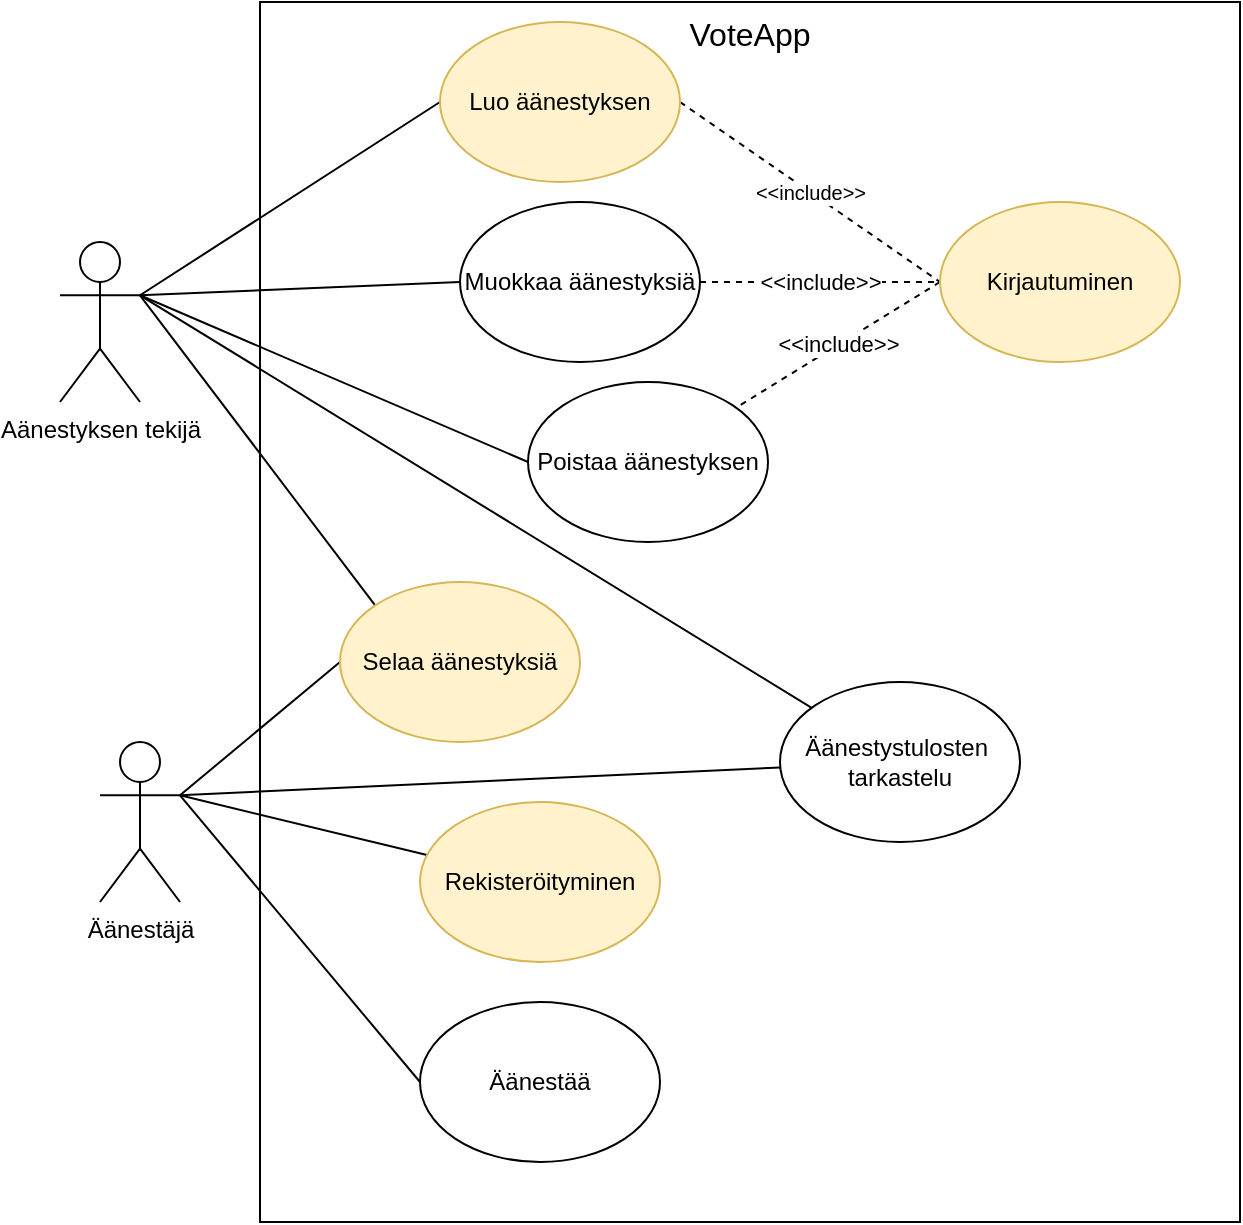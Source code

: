 <mxfile version="13.10.2" type="device" pages="2"><diagram id="aXUzEIALXjILgqQjES93" name="UseCase"><mxGraphModel dx="1422" dy="738" grid="1" gridSize="10" guides="1" tooltips="1" connect="1" arrows="1" fold="1" page="1" pageScale="1" pageWidth="827" pageHeight="1169" math="0" shadow="0"><root><mxCell id="Quk3XFfk6msulrKUDnCM-0"/><mxCell id="Quk3XFfk6msulrKUDnCM-1" parent="Quk3XFfk6msulrKUDnCM-0"/><mxCell id="OUVxB4Yv_TNwR6XSdUoU-0" value="VoteApp" style="rounded=0;whiteSpace=wrap;html=1;horizontal=1;verticalAlign=top;fontSize=16;" vertex="1" parent="Quk3XFfk6msulrKUDnCM-1"><mxGeometry x="220" y="40" width="490" height="610" as="geometry"/></mxCell><mxCell id="OUVxB4Yv_TNwR6XSdUoU-1" style="edgeStyle=none;rounded=0;orthogonalLoop=1;jettySize=auto;html=1;exitX=1;exitY=0.333;exitDx=0;exitDy=0;exitPerimeter=0;entryX=0;entryY=0.5;entryDx=0;entryDy=0;endArrow=none;endFill=0;fontSize=16;" edge="1" parent="Quk3XFfk6msulrKUDnCM-1" source="OUVxB4Yv_TNwR6XSdUoU-3" target="OUVxB4Yv_TNwR6XSdUoU-10"><mxGeometry relative="1" as="geometry"/></mxCell><mxCell id="OUVxB4Yv_TNwR6XSdUoU-2" style="edgeStyle=none;rounded=0;orthogonalLoop=1;jettySize=auto;html=1;exitX=1;exitY=0.333;exitDx=0;exitDy=0;exitPerimeter=0;endArrow=none;endFill=0;fontSize=14;" edge="1" parent="Quk3XFfk6msulrKUDnCM-1" source="OUVxB4Yv_TNwR6XSdUoU-3" target="OUVxB4Yv_TNwR6XSdUoU-22"><mxGeometry relative="1" as="geometry"/></mxCell><mxCell id="OUVxB4Yv_TNwR6XSdUoU-3" value="Aänestyksen tekijä" style="shape=umlActor;verticalLabelPosition=bottom;verticalAlign=top;html=1;" vertex="1" parent="Quk3XFfk6msulrKUDnCM-1"><mxGeometry x="120" y="160" width="40" height="80" as="geometry"/></mxCell><mxCell id="OUVxB4Yv_TNwR6XSdUoU-4" style="rounded=0;orthogonalLoop=1;jettySize=auto;html=1;exitX=1;exitY=0.333;exitDx=0;exitDy=0;exitPerimeter=0;entryX=0;entryY=0.5;entryDx=0;entryDy=0;fontSize=16;endArrow=none;endFill=0;" edge="1" parent="Quk3XFfk6msulrKUDnCM-1" source="OUVxB4Yv_TNwR6XSdUoU-8" target="OUVxB4Yv_TNwR6XSdUoU-18"><mxGeometry relative="1" as="geometry"/></mxCell><mxCell id="OUVxB4Yv_TNwR6XSdUoU-5" style="edgeStyle=none;rounded=0;orthogonalLoop=1;jettySize=auto;html=1;exitX=1;exitY=0.333;exitDx=0;exitDy=0;exitPerimeter=0;endArrow=none;endFill=0;fontSize=16;" edge="1" parent="Quk3XFfk6msulrKUDnCM-1" source="OUVxB4Yv_TNwR6XSdUoU-8" target="OUVxB4Yv_TNwR6XSdUoU-21"><mxGeometry relative="1" as="geometry"/></mxCell><mxCell id="OUVxB4Yv_TNwR6XSdUoU-6" style="edgeStyle=none;rounded=0;orthogonalLoop=1;jettySize=auto;html=1;exitX=1;exitY=0.333;exitDx=0;exitDy=0;exitPerimeter=0;entryX=0;entryY=0.5;entryDx=0;entryDy=0;endArrow=none;endFill=0;fontSize=16;" edge="1" parent="Quk3XFfk6msulrKUDnCM-1" source="OUVxB4Yv_TNwR6XSdUoU-8" target="OUVxB4Yv_TNwR6XSdUoU-17"><mxGeometry relative="1" as="geometry"/></mxCell><mxCell id="OUVxB4Yv_TNwR6XSdUoU-7" style="edgeStyle=none;rounded=0;orthogonalLoop=1;jettySize=auto;html=1;exitX=1;exitY=0.333;exitDx=0;exitDy=0;exitPerimeter=0;endArrow=none;endFill=0;fontSize=14;" edge="1" parent="Quk3XFfk6msulrKUDnCM-1" source="OUVxB4Yv_TNwR6XSdUoU-8" target="OUVxB4Yv_TNwR6XSdUoU-22"><mxGeometry relative="1" as="geometry"/></mxCell><mxCell id="OUVxB4Yv_TNwR6XSdUoU-8" value="Äänestäjä" style="shape=umlActor;verticalLabelPosition=bottom;verticalAlign=top;html=1;" vertex="1" parent="Quk3XFfk6msulrKUDnCM-1"><mxGeometry x="140" y="410" width="40" height="80" as="geometry"/></mxCell><mxCell id="OUVxB4Yv_TNwR6XSdUoU-9" value="&amp;lt;&amp;lt;include&amp;gt;&amp;gt;" style="edgeStyle=none;rounded=0;orthogonalLoop=1;jettySize=auto;html=1;exitX=1;exitY=0.5;exitDx=0;exitDy=0;endArrow=none;endFill=0;fontSize=10;dashed=1;entryX=0;entryY=0.5;entryDx=0;entryDy=0;" edge="1" parent="Quk3XFfk6msulrKUDnCM-1" source="OUVxB4Yv_TNwR6XSdUoU-10" target="OUVxB4Yv_TNwR6XSdUoU-20"><mxGeometry relative="1" as="geometry"><mxPoint x="570" y="210" as="targetPoint"/></mxGeometry></mxCell><mxCell id="OUVxB4Yv_TNwR6XSdUoU-10" value="Luo äänestyksen" style="ellipse;whiteSpace=wrap;html=1;fillColor=#fff2cc;strokeColor=#d6b656;" vertex="1" parent="Quk3XFfk6msulrKUDnCM-1"><mxGeometry x="310" y="50" width="120" height="80" as="geometry"/></mxCell><mxCell id="OUVxB4Yv_TNwR6XSdUoU-11" style="edgeStyle=none;rounded=0;orthogonalLoop=1;jettySize=auto;html=1;exitX=0;exitY=0.5;exitDx=0;exitDy=0;entryX=1;entryY=0.333;entryDx=0;entryDy=0;entryPerimeter=0;endArrow=none;endFill=0;fontSize=16;" edge="1" parent="Quk3XFfk6msulrKUDnCM-1" source="OUVxB4Yv_TNwR6XSdUoU-13" target="OUVxB4Yv_TNwR6XSdUoU-3"><mxGeometry relative="1" as="geometry"/></mxCell><mxCell id="OUVxB4Yv_TNwR6XSdUoU-12" value="&amp;lt;&amp;lt;include&amp;gt;&amp;gt;" style="edgeStyle=none;rounded=0;orthogonalLoop=1;jettySize=auto;html=1;exitX=1;exitY=0.5;exitDx=0;exitDy=0;entryX=0;entryY=0.5;entryDx=0;entryDy=0;endArrow=none;endFill=0;fontSize=11;dashed=1;" edge="1" parent="Quk3XFfk6msulrKUDnCM-1" source="OUVxB4Yv_TNwR6XSdUoU-13" target="OUVxB4Yv_TNwR6XSdUoU-20"><mxGeometry relative="1" as="geometry"/></mxCell><mxCell id="OUVxB4Yv_TNwR6XSdUoU-13" value="Muokkaa äänestyksiä" style="ellipse;whiteSpace=wrap;html=1;" vertex="1" parent="Quk3XFfk6msulrKUDnCM-1"><mxGeometry x="320" y="140" width="120" height="80" as="geometry"/></mxCell><mxCell id="OUVxB4Yv_TNwR6XSdUoU-14" style="edgeStyle=none;rounded=0;orthogonalLoop=1;jettySize=auto;html=1;exitX=0;exitY=0.5;exitDx=0;exitDy=0;endArrow=none;endFill=0;fontSize=16;entryX=1;entryY=0.333;entryDx=0;entryDy=0;entryPerimeter=0;" edge="1" parent="Quk3XFfk6msulrKUDnCM-1" source="OUVxB4Yv_TNwR6XSdUoU-15" target="OUVxB4Yv_TNwR6XSdUoU-3"><mxGeometry relative="1" as="geometry"><mxPoint x="190" y="180" as="targetPoint"/></mxGeometry></mxCell><mxCell id="OUVxB4Yv_TNwR6XSdUoU-15" value="Poistaa äänestyksen" style="ellipse;whiteSpace=wrap;html=1;" vertex="1" parent="Quk3XFfk6msulrKUDnCM-1"><mxGeometry x="354" y="230" width="120" height="80" as="geometry"/></mxCell><mxCell id="OUVxB4Yv_TNwR6XSdUoU-16" style="edgeStyle=none;rounded=0;orthogonalLoop=1;jettySize=auto;html=1;exitX=0;exitY=0;exitDx=0;exitDy=0;endArrow=none;endFill=0;fontSize=16;entryX=1;entryY=0.333;entryDx=0;entryDy=0;entryPerimeter=0;" edge="1" parent="Quk3XFfk6msulrKUDnCM-1" source="OUVxB4Yv_TNwR6XSdUoU-17" target="OUVxB4Yv_TNwR6XSdUoU-3"><mxGeometry relative="1" as="geometry"><mxPoint x="190" y="180" as="targetPoint"/></mxGeometry></mxCell><mxCell id="OUVxB4Yv_TNwR6XSdUoU-17" value="Selaa äänestyksiä" style="ellipse;whiteSpace=wrap;html=1;fillColor=#fff2cc;strokeColor=#d6b656;" vertex="1" parent="Quk3XFfk6msulrKUDnCM-1"><mxGeometry x="260" y="330" width="120" height="80" as="geometry"/></mxCell><mxCell id="OUVxB4Yv_TNwR6XSdUoU-18" value="Äänestää" style="ellipse;whiteSpace=wrap;html=1;" vertex="1" parent="Quk3XFfk6msulrKUDnCM-1"><mxGeometry x="300" y="540" width="120" height="80" as="geometry"/></mxCell><mxCell id="OUVxB4Yv_TNwR6XSdUoU-19" value="&amp;lt;&amp;lt;include&amp;gt;&amp;gt;" style="edgeStyle=none;rounded=0;orthogonalLoop=1;jettySize=auto;html=1;exitX=0;exitY=0.5;exitDx=0;exitDy=0;endArrow=none;endFill=0;fontSize=11;dashed=1;" edge="1" parent="Quk3XFfk6msulrKUDnCM-1" source="OUVxB4Yv_TNwR6XSdUoU-20" target="OUVxB4Yv_TNwR6XSdUoU-15"><mxGeometry relative="1" as="geometry"/></mxCell><mxCell id="OUVxB4Yv_TNwR6XSdUoU-20" value="Kirjautuminen" style="ellipse;whiteSpace=wrap;html=1;fillColor=#fff2cc;strokeColor=#d6b656;" vertex="1" parent="Quk3XFfk6msulrKUDnCM-1"><mxGeometry x="560" y="140" width="120" height="80" as="geometry"/></mxCell><mxCell id="OUVxB4Yv_TNwR6XSdUoU-21" value="Rekisteröityminen" style="ellipse;whiteSpace=wrap;html=1;fillColor=#fff2cc;strokeColor=#d6b656;" vertex="1" parent="Quk3XFfk6msulrKUDnCM-1"><mxGeometry x="300" y="440" width="120" height="80" as="geometry"/></mxCell><mxCell id="OUVxB4Yv_TNwR6XSdUoU-22" value="Äänestystulosten&amp;nbsp;&lt;br&gt;tarkastelu" style="ellipse;whiteSpace=wrap;html=1;" vertex="1" parent="Quk3XFfk6msulrKUDnCM-1"><mxGeometry x="480" y="380" width="120" height="80" as="geometry"/></mxCell></root></mxGraphModel></diagram><diagram id="QjJ-oTkgt69zkW7fGOqC" name="ER"><mxGraphModel dx="1422" dy="738" grid="1" gridSize="10" guides="1" tooltips="1" connect="1" arrows="1" fold="1" page="1" pageScale="1" pageWidth="827" pageHeight="1169" math="0" shadow="0"><root><mxCell id="0"/><mxCell id="1" parent="0"/><mxCell id="6Wv2fJGCumR8L-NIXc7f-1" style="edgeStyle=none;rounded=0;orthogonalLoop=1;jettySize=auto;html=1;exitX=0.5;exitY=0;exitDx=0;exitDy=0;entryX=0.38;entryY=1;entryDx=0;entryDy=0;entryPerimeter=0;endArrow=none;endFill=0;fontSize=14;" edge="1" parent="1" source="6Wv2fJGCumR8L-NIXc7f-7" target="6Wv2fJGCumR8L-NIXc7f-8"><mxGeometry relative="1" as="geometry"/></mxCell><mxCell id="6Wv2fJGCumR8L-NIXc7f-2" style="edgeStyle=none;rounded=0;orthogonalLoop=1;jettySize=auto;html=1;exitX=1;exitY=0;exitDx=0;exitDy=0;entryX=0;entryY=1;entryDx=0;entryDy=0;endArrow=none;endFill=0;fontSize=14;" edge="1" parent="1" source="6Wv2fJGCumR8L-NIXc7f-7" target="6Wv2fJGCumR8L-NIXc7f-9"><mxGeometry relative="1" as="geometry"/></mxCell><mxCell id="6Wv2fJGCumR8L-NIXc7f-3" style="edgeStyle=none;rounded=0;orthogonalLoop=1;jettySize=auto;html=1;exitX=1;exitY=0.5;exitDx=0;exitDy=0;entryX=0;entryY=0.5;entryDx=0;entryDy=0;endArrow=none;endFill=0;fontSize=14;" edge="1" parent="1" source="6Wv2fJGCumR8L-NIXc7f-7" target="6Wv2fJGCumR8L-NIXc7f-10"><mxGeometry relative="1" as="geometry"/></mxCell><mxCell id="6Wv2fJGCumR8L-NIXc7f-4" value="1" style="edgeStyle=none;rounded=0;orthogonalLoop=1;jettySize=auto;html=1;exitX=0.5;exitY=1;exitDx=0;exitDy=0;entryX=0.5;entryY=0;entryDx=0;entryDy=0;endArrow=none;endFill=0;fontSize=14;" edge="1" parent="1" source="6Wv2fJGCumR8L-NIXc7f-7" target="6Wv2fJGCumR8L-NIXc7f-18"><mxGeometry y="10" relative="1" as="geometry"><mxPoint as="offset"/></mxGeometry></mxCell><mxCell id="6Wv2fJGCumR8L-NIXc7f-5" style="edgeStyle=none;rounded=0;orthogonalLoop=1;jettySize=auto;html=1;exitX=0.25;exitY=0;exitDx=0;exitDy=0;entryX=0.817;entryY=0.95;entryDx=0;entryDy=0;entryPerimeter=0;endArrow=none;endFill=0;fontSize=14;" edge="1" parent="1" source="6Wv2fJGCumR8L-NIXc7f-7" target="6Wv2fJGCumR8L-NIXc7f-19"><mxGeometry relative="1" as="geometry"/></mxCell><mxCell id="6Wv2fJGCumR8L-NIXc7f-6" style="edgeStyle=none;rounded=0;orthogonalLoop=1;jettySize=auto;html=1;exitX=1;exitY=0.5;exitDx=0;exitDy=0;entryX=0;entryY=0.5;entryDx=0;entryDy=0;endArrow=none;endFill=0;fontSize=14;" edge="1" parent="1" source="6Wv2fJGCumR8L-NIXc7f-7" target="6Wv2fJGCumR8L-NIXc7f-34"><mxGeometry relative="1" as="geometry"/></mxCell><mxCell id="6Wv2fJGCumR8L-NIXc7f-7" value="Äänestys" style="whiteSpace=wrap;html=1;align=center;fontSize=14;" vertex="1" parent="1"><mxGeometry x="470" y="170" width="100" height="40" as="geometry"/></mxCell><mxCell id="6Wv2fJGCumR8L-NIXc7f-8" value="Nimi" style="ellipse;whiteSpace=wrap;html=1;align=center;fontSize=14;" vertex="1" parent="1"><mxGeometry x="480" y="30" width="100" height="40" as="geometry"/></mxCell><mxCell id="6Wv2fJGCumR8L-NIXc7f-9" value="Alkamisaika" style="ellipse;whiteSpace=wrap;html=1;align=center;fontSize=14;" vertex="1" parent="1"><mxGeometry x="590" y="60" width="100" height="40" as="geometry"/></mxCell><mxCell id="6Wv2fJGCumR8L-NIXc7f-10" value="Päättymisaika" style="ellipse;whiteSpace=wrap;html=1;align=center;fontSize=14;" vertex="1" parent="1"><mxGeometry x="660" y="130" width="100" height="40" as="geometry"/></mxCell><mxCell id="6Wv2fJGCumR8L-NIXc7f-11" value="&lt;h1&gt;VoteApp&lt;/h1&gt;&lt;p style=&quot;font-size: 11px&quot;&gt;Nimi: Äänestyksen otsikko/kysymys&lt;br&gt;Alakamisaika: milloin voi alkaa äänestää&lt;br&gt;Päättymisaika: milloin äänestys loppuu&lt;br&gt;Kohde: Mitä äänestetään&lt;/p&gt;" style="text;html=1;strokeColor=none;fillColor=none;spacing=5;spacingTop=-20;whiteSpace=wrap;overflow=hidden;rounded=0;fontSize=14;" vertex="1" parent="1"><mxGeometry x="20" y="40" width="250" height="120" as="geometry"/></mxCell><mxCell id="6Wv2fJGCumR8L-NIXc7f-12" style="edgeStyle=none;rounded=0;orthogonalLoop=1;jettySize=auto;html=1;exitX=1;exitY=0;exitDx=0;exitDy=0;entryX=0;entryY=0.5;entryDx=0;entryDy=0;endArrow=none;endFill=0;fontSize=14;" edge="1" parent="1" source="6Wv2fJGCumR8L-NIXc7f-15" target="6Wv2fJGCumR8L-NIXc7f-16"><mxGeometry relative="1" as="geometry"/></mxCell><mxCell id="6Wv2fJGCumR8L-NIXc7f-13" style="edgeStyle=none;rounded=0;orthogonalLoop=1;jettySize=auto;html=1;exitX=1;exitY=0.5;exitDx=0;exitDy=0;entryX=0;entryY=0.5;entryDx=0;entryDy=0;endArrow=none;endFill=0;fontSize=14;" edge="1" parent="1" source="6Wv2fJGCumR8L-NIXc7f-15" target="6Wv2fJGCumR8L-NIXc7f-20"><mxGeometry relative="1" as="geometry"/></mxCell><mxCell id="6Wv2fJGCumR8L-NIXc7f-14" style="edgeStyle=none;rounded=0;orthogonalLoop=1;jettySize=auto;html=1;exitX=0.75;exitY=1;exitDx=0;exitDy=0;endArrow=none;endFill=0;fontSize=14;" edge="1" parent="1" source="6Wv2fJGCumR8L-NIXc7f-15" target="6Wv2fJGCumR8L-NIXc7f-23"><mxGeometry relative="1" as="geometry"/></mxCell><mxCell id="6Wv2fJGCumR8L-NIXc7f-15" value="Vaihtoehto" style="whiteSpace=wrap;html=1;align=center;fontSize=14;" vertex="1" parent="1"><mxGeometry x="470" y="400" width="100" height="40" as="geometry"/></mxCell><mxCell id="6Wv2fJGCumR8L-NIXc7f-16" value="Nimi" style="ellipse;whiteSpace=wrap;html=1;align=center;fontSize=14;" vertex="1" parent="1"><mxGeometry x="620" y="360" width="100" height="40" as="geometry"/></mxCell><mxCell id="6Wv2fJGCumR8L-NIXc7f-17" value="N" style="edgeStyle=none;rounded=0;orthogonalLoop=1;jettySize=auto;html=1;exitX=0.5;exitY=1;exitDx=0;exitDy=0;endArrow=none;endFill=0;fontSize=14;" edge="1" parent="1" source="6Wv2fJGCumR8L-NIXc7f-18" target="6Wv2fJGCumR8L-NIXc7f-15"><mxGeometry x="-0.111" y="-10" relative="1" as="geometry"><mxPoint x="510" y="380" as="sourcePoint"/><mxPoint as="offset"/></mxGeometry></mxCell><mxCell id="6Wv2fJGCumR8L-NIXc7f-18" value="Kuuluu" style="shape=rhombus;perimeter=rhombusPerimeter;whiteSpace=wrap;html=1;align=center;fontSize=14;" vertex="1" parent="1"><mxGeometry x="460" y="260" width="120" height="60" as="geometry"/></mxCell><mxCell id="6Wv2fJGCumR8L-NIXc7f-19" value="ID" style="ellipse;whiteSpace=wrap;html=1;align=center;fontSize=14;" vertex="1" parent="1"><mxGeometry x="370" y="60" width="100" height="40" as="geometry"/></mxCell><mxCell id="6Wv2fJGCumR8L-NIXc7f-20" value="ID" style="ellipse;whiteSpace=wrap;html=1;align=center;fontSize=14;" vertex="1" parent="1"><mxGeometry x="620" y="430" width="100" height="40" as="geometry"/></mxCell><mxCell id="6Wv2fJGCumR8L-NIXc7f-21" style="edgeStyle=none;rounded=0;orthogonalLoop=1;jettySize=auto;html=1;exitX=0;exitY=0;exitDx=0;exitDy=0;entryX=1;entryY=1;entryDx=0;entryDy=0;endArrow=none;endFill=0;fontSize=14;" edge="1" parent="1" source="6Wv2fJGCumR8L-NIXc7f-22" target="6Wv2fJGCumR8L-NIXc7f-15"><mxGeometry relative="1" as="geometry"/></mxCell><mxCell id="6Wv2fJGCumR8L-NIXc7f-22" value="ÄänestysID" style="ellipse;whiteSpace=wrap;html=1;align=center;fontSize=14;" vertex="1" parent="1"><mxGeometry x="590" y="490" width="100" height="40" as="geometry"/></mxCell><mxCell id="6Wv2fJGCumR8L-NIXc7f-23" value="Ääniä" style="ellipse;whiteSpace=wrap;html=1;align=center;fontSize=14;" vertex="1" parent="1"><mxGeometry x="484" y="520" width="100" height="40" as="geometry"/></mxCell><mxCell id="6Wv2fJGCumR8L-NIXc7f-24" style="edgeStyle=none;rounded=0;orthogonalLoop=1;jettySize=auto;html=1;exitX=1;exitY=1;exitDx=0;exitDy=0;entryX=0.5;entryY=0;entryDx=0;entryDy=0;endArrow=none;endFill=0;fontSize=14;" edge="1" parent="1" source="6Wv2fJGCumR8L-NIXc7f-27" target="6Wv2fJGCumR8L-NIXc7f-31"><mxGeometry relative="1" as="geometry"/></mxCell><mxCell id="6Wv2fJGCumR8L-NIXc7f-25" style="edgeStyle=none;rounded=0;orthogonalLoop=1;jettySize=auto;html=1;exitX=0.5;exitY=1;exitDx=0;exitDy=0;entryX=0.655;entryY=0.025;entryDx=0;entryDy=0;entryPerimeter=0;endArrow=none;endFill=0;fontSize=14;" edge="1" parent="1" source="6Wv2fJGCumR8L-NIXc7f-27" target="6Wv2fJGCumR8L-NIXc7f-32"><mxGeometry relative="1" as="geometry"/></mxCell><mxCell id="6Wv2fJGCumR8L-NIXc7f-26" style="edgeStyle=none;rounded=0;orthogonalLoop=1;jettySize=auto;html=1;exitX=0;exitY=0.75;exitDx=0;exitDy=0;entryX=1;entryY=0.5;entryDx=0;entryDy=0;endArrow=none;endFill=0;fontSize=14;" edge="1" parent="1" source="6Wv2fJGCumR8L-NIXc7f-27" target="6Wv2fJGCumR8L-NIXc7f-33"><mxGeometry relative="1" as="geometry"/></mxCell><mxCell id="6Wv2fJGCumR8L-NIXc7f-27" value="Käyttäjä" style="whiteSpace=wrap;html=1;align=center;fontSize=14;" vertex="1" parent="1"><mxGeometry x="180" y="280" width="100" height="40" as="geometry"/></mxCell><mxCell id="6Wv2fJGCumR8L-NIXc7f-28" value="1" style="edgeStyle=none;rounded=0;orthogonalLoop=1;jettySize=auto;html=1;exitX=0;exitY=0.5;exitDx=0;exitDy=0;entryX=0.5;entryY=0;entryDx=0;entryDy=0;endArrow=none;endFill=0;fontSize=14;" edge="1" parent="1" source="6Wv2fJGCumR8L-NIXc7f-30" target="6Wv2fJGCumR8L-NIXc7f-27"><mxGeometry relative="1" as="geometry"/></mxCell><mxCell id="6Wv2fJGCumR8L-NIXc7f-29" value="N" style="edgeStyle=none;rounded=0;orthogonalLoop=1;jettySize=auto;html=1;exitX=1;exitY=0.5;exitDx=0;exitDy=0;entryX=0;entryY=0.5;entryDx=0;entryDy=0;endArrow=none;endFill=0;fontSize=14;" edge="1" parent="1" source="6Wv2fJGCumR8L-NIXc7f-30" target="6Wv2fJGCumR8L-NIXc7f-7"><mxGeometry relative="1" as="geometry"/></mxCell><mxCell id="6Wv2fJGCumR8L-NIXc7f-30" value="Omistaa" style="shape=rhombus;perimeter=rhombusPerimeter;whiteSpace=wrap;html=1;align=center;fontSize=14;" vertex="1" parent="1"><mxGeometry x="270" y="160" width="120" height="60" as="geometry"/></mxCell><mxCell id="6Wv2fJGCumR8L-NIXc7f-31" value="ID" style="ellipse;whiteSpace=wrap;html=1;align=center;fontSize=14;" vertex="1" parent="1"><mxGeometry x="250" y="350" width="100" height="40" as="geometry"/></mxCell><mxCell id="6Wv2fJGCumR8L-NIXc7f-32" value="tunnus" style="ellipse;whiteSpace=wrap;html=1;align=center;fontSize=14;" vertex="1" parent="1"><mxGeometry x="130" y="370" width="100" height="40" as="geometry"/></mxCell><mxCell id="6Wv2fJGCumR8L-NIXc7f-33" value="salasana" style="ellipse;whiteSpace=wrap;html=1;align=center;fontSize=14;" vertex="1" parent="1"><mxGeometry x="40" y="300" width="100" height="40" as="geometry"/></mxCell><mxCell id="6Wv2fJGCumR8L-NIXc7f-34" value="KäyttäjäID" style="ellipse;whiteSpace=wrap;html=1;align=center;fontSize=14;" vertex="1" parent="1"><mxGeometry x="660" y="190" width="100" height="40" as="geometry"/></mxCell></root></mxGraphModel></diagram></mxfile>